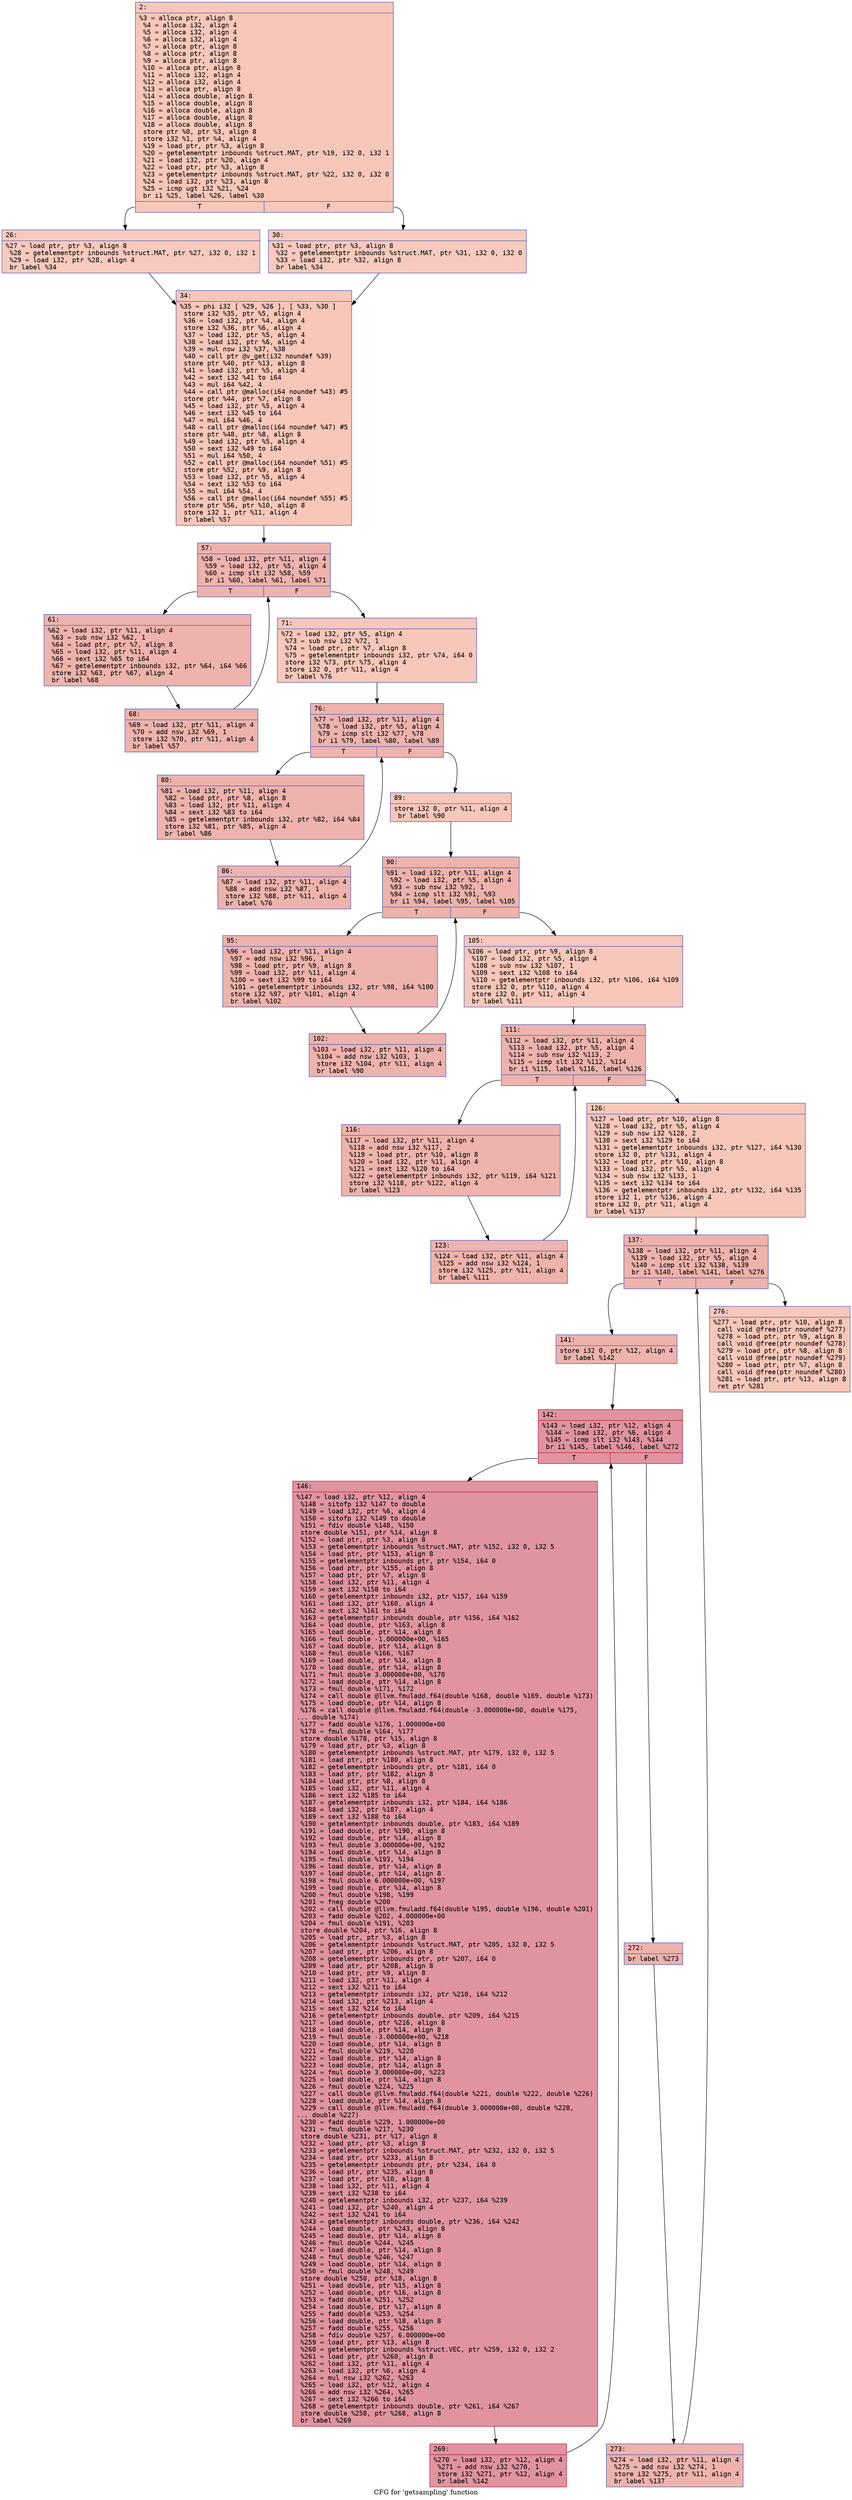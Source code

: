 digraph "CFG for 'getsampling' function" {
	label="CFG for 'getsampling' function";

	Node0x600002c153b0 [shape=record,color="#3d50c3ff", style=filled, fillcolor="#ec7f6370" fontname="Courier",label="{2:\l|  %3 = alloca ptr, align 8\l  %4 = alloca i32, align 4\l  %5 = alloca i32, align 4\l  %6 = alloca i32, align 4\l  %7 = alloca ptr, align 8\l  %8 = alloca ptr, align 8\l  %9 = alloca ptr, align 8\l  %10 = alloca ptr, align 8\l  %11 = alloca i32, align 4\l  %12 = alloca i32, align 4\l  %13 = alloca ptr, align 8\l  %14 = alloca double, align 8\l  %15 = alloca double, align 8\l  %16 = alloca double, align 8\l  %17 = alloca double, align 8\l  %18 = alloca double, align 8\l  store ptr %0, ptr %3, align 8\l  store i32 %1, ptr %4, align 4\l  %19 = load ptr, ptr %3, align 8\l  %20 = getelementptr inbounds %struct.MAT, ptr %19, i32 0, i32 1\l  %21 = load i32, ptr %20, align 4\l  %22 = load ptr, ptr %3, align 8\l  %23 = getelementptr inbounds %struct.MAT, ptr %22, i32 0, i32 0\l  %24 = load i32, ptr %23, align 8\l  %25 = icmp ugt i32 %21, %24\l  br i1 %25, label %26, label %30\l|{<s0>T|<s1>F}}"];
	Node0x600002c153b0:s0 -> Node0x600002c15400[tooltip="2 -> 26\nProbability 50.00%" ];
	Node0x600002c153b0:s1 -> Node0x600002c15450[tooltip="2 -> 30\nProbability 50.00%" ];
	Node0x600002c15400 [shape=record,color="#3d50c3ff", style=filled, fillcolor="#ef886b70" fontname="Courier",label="{26:\l|  %27 = load ptr, ptr %3, align 8\l  %28 = getelementptr inbounds %struct.MAT, ptr %27, i32 0, i32 1\l  %29 = load i32, ptr %28, align 4\l  br label %34\l}"];
	Node0x600002c15400 -> Node0x600002c154a0[tooltip="26 -> 34\nProbability 100.00%" ];
	Node0x600002c15450 [shape=record,color="#3d50c3ff", style=filled, fillcolor="#ef886b70" fontname="Courier",label="{30:\l|  %31 = load ptr, ptr %3, align 8\l  %32 = getelementptr inbounds %struct.MAT, ptr %31, i32 0, i32 0\l  %33 = load i32, ptr %32, align 8\l  br label %34\l}"];
	Node0x600002c15450 -> Node0x600002c154a0[tooltip="30 -> 34\nProbability 100.00%" ];
	Node0x600002c154a0 [shape=record,color="#3d50c3ff", style=filled, fillcolor="#ec7f6370" fontname="Courier",label="{34:\l|  %35 = phi i32 [ %29, %26 ], [ %33, %30 ]\l  store i32 %35, ptr %5, align 4\l  %36 = load i32, ptr %4, align 4\l  store i32 %36, ptr %6, align 4\l  %37 = load i32, ptr %5, align 4\l  %38 = load i32, ptr %6, align 4\l  %39 = mul nsw i32 %37, %38\l  %40 = call ptr @v_get(i32 noundef %39)\l  store ptr %40, ptr %13, align 8\l  %41 = load i32, ptr %5, align 4\l  %42 = sext i32 %41 to i64\l  %43 = mul i64 %42, 4\l  %44 = call ptr @malloc(i64 noundef %43) #5\l  store ptr %44, ptr %7, align 8\l  %45 = load i32, ptr %5, align 4\l  %46 = sext i32 %45 to i64\l  %47 = mul i64 %46, 4\l  %48 = call ptr @malloc(i64 noundef %47) #5\l  store ptr %48, ptr %8, align 8\l  %49 = load i32, ptr %5, align 4\l  %50 = sext i32 %49 to i64\l  %51 = mul i64 %50, 4\l  %52 = call ptr @malloc(i64 noundef %51) #5\l  store ptr %52, ptr %9, align 8\l  %53 = load i32, ptr %5, align 4\l  %54 = sext i32 %53 to i64\l  %55 = mul i64 %54, 4\l  %56 = call ptr @malloc(i64 noundef %55) #5\l  store ptr %56, ptr %10, align 8\l  store i32 1, ptr %11, align 4\l  br label %57\l}"];
	Node0x600002c154a0 -> Node0x600002c154f0[tooltip="34 -> 57\nProbability 100.00%" ];
	Node0x600002c154f0 [shape=record,color="#3d50c3ff", style=filled, fillcolor="#d6524470" fontname="Courier",label="{57:\l|  %58 = load i32, ptr %11, align 4\l  %59 = load i32, ptr %5, align 4\l  %60 = icmp slt i32 %58, %59\l  br i1 %60, label %61, label %71\l|{<s0>T|<s1>F}}"];
	Node0x600002c154f0:s0 -> Node0x600002c15540[tooltip="57 -> 61\nProbability 96.88%" ];
	Node0x600002c154f0:s1 -> Node0x600002c155e0[tooltip="57 -> 71\nProbability 3.12%" ];
	Node0x600002c15540 [shape=record,color="#3d50c3ff", style=filled, fillcolor="#d6524470" fontname="Courier",label="{61:\l|  %62 = load i32, ptr %11, align 4\l  %63 = sub nsw i32 %62, 1\l  %64 = load ptr, ptr %7, align 8\l  %65 = load i32, ptr %11, align 4\l  %66 = sext i32 %65 to i64\l  %67 = getelementptr inbounds i32, ptr %64, i64 %66\l  store i32 %63, ptr %67, align 4\l  br label %68\l}"];
	Node0x600002c15540 -> Node0x600002c15590[tooltip="61 -> 68\nProbability 100.00%" ];
	Node0x600002c15590 [shape=record,color="#3d50c3ff", style=filled, fillcolor="#d6524470" fontname="Courier",label="{68:\l|  %69 = load i32, ptr %11, align 4\l  %70 = add nsw i32 %69, 1\l  store i32 %70, ptr %11, align 4\l  br label %57\l}"];
	Node0x600002c15590 -> Node0x600002c154f0[tooltip="68 -> 57\nProbability 100.00%" ];
	Node0x600002c155e0 [shape=record,color="#3d50c3ff", style=filled, fillcolor="#ec7f6370" fontname="Courier",label="{71:\l|  %72 = load i32, ptr %5, align 4\l  %73 = sub nsw i32 %72, 1\l  %74 = load ptr, ptr %7, align 8\l  %75 = getelementptr inbounds i32, ptr %74, i64 0\l  store i32 %73, ptr %75, align 4\l  store i32 0, ptr %11, align 4\l  br label %76\l}"];
	Node0x600002c155e0 -> Node0x600002c15630[tooltip="71 -> 76\nProbability 100.00%" ];
	Node0x600002c15630 [shape=record,color="#3d50c3ff", style=filled, fillcolor="#d6524470" fontname="Courier",label="{76:\l|  %77 = load i32, ptr %11, align 4\l  %78 = load i32, ptr %5, align 4\l  %79 = icmp slt i32 %77, %78\l  br i1 %79, label %80, label %89\l|{<s0>T|<s1>F}}"];
	Node0x600002c15630:s0 -> Node0x600002c15680[tooltip="76 -> 80\nProbability 96.88%" ];
	Node0x600002c15630:s1 -> Node0x600002c15720[tooltip="76 -> 89\nProbability 3.12%" ];
	Node0x600002c15680 [shape=record,color="#3d50c3ff", style=filled, fillcolor="#d6524470" fontname="Courier",label="{80:\l|  %81 = load i32, ptr %11, align 4\l  %82 = load ptr, ptr %8, align 8\l  %83 = load i32, ptr %11, align 4\l  %84 = sext i32 %83 to i64\l  %85 = getelementptr inbounds i32, ptr %82, i64 %84\l  store i32 %81, ptr %85, align 4\l  br label %86\l}"];
	Node0x600002c15680 -> Node0x600002c156d0[tooltip="80 -> 86\nProbability 100.00%" ];
	Node0x600002c156d0 [shape=record,color="#3d50c3ff", style=filled, fillcolor="#d6524470" fontname="Courier",label="{86:\l|  %87 = load i32, ptr %11, align 4\l  %88 = add nsw i32 %87, 1\l  store i32 %88, ptr %11, align 4\l  br label %76\l}"];
	Node0x600002c156d0 -> Node0x600002c15630[tooltip="86 -> 76\nProbability 100.00%" ];
	Node0x600002c15720 [shape=record,color="#3d50c3ff", style=filled, fillcolor="#ec7f6370" fontname="Courier",label="{89:\l|  store i32 0, ptr %11, align 4\l  br label %90\l}"];
	Node0x600002c15720 -> Node0x600002c15770[tooltip="89 -> 90\nProbability 100.00%" ];
	Node0x600002c15770 [shape=record,color="#3d50c3ff", style=filled, fillcolor="#d6524470" fontname="Courier",label="{90:\l|  %91 = load i32, ptr %11, align 4\l  %92 = load i32, ptr %5, align 4\l  %93 = sub nsw i32 %92, 1\l  %94 = icmp slt i32 %91, %93\l  br i1 %94, label %95, label %105\l|{<s0>T|<s1>F}}"];
	Node0x600002c15770:s0 -> Node0x600002c157c0[tooltip="90 -> 95\nProbability 96.88%" ];
	Node0x600002c15770:s1 -> Node0x600002c15860[tooltip="90 -> 105\nProbability 3.12%" ];
	Node0x600002c157c0 [shape=record,color="#3d50c3ff", style=filled, fillcolor="#d6524470" fontname="Courier",label="{95:\l|  %96 = load i32, ptr %11, align 4\l  %97 = add nsw i32 %96, 1\l  %98 = load ptr, ptr %9, align 8\l  %99 = load i32, ptr %11, align 4\l  %100 = sext i32 %99 to i64\l  %101 = getelementptr inbounds i32, ptr %98, i64 %100\l  store i32 %97, ptr %101, align 4\l  br label %102\l}"];
	Node0x600002c157c0 -> Node0x600002c15810[tooltip="95 -> 102\nProbability 100.00%" ];
	Node0x600002c15810 [shape=record,color="#3d50c3ff", style=filled, fillcolor="#d6524470" fontname="Courier",label="{102:\l|  %103 = load i32, ptr %11, align 4\l  %104 = add nsw i32 %103, 1\l  store i32 %104, ptr %11, align 4\l  br label %90\l}"];
	Node0x600002c15810 -> Node0x600002c15770[tooltip="102 -> 90\nProbability 100.00%" ];
	Node0x600002c15860 [shape=record,color="#3d50c3ff", style=filled, fillcolor="#ec7f6370" fontname="Courier",label="{105:\l|  %106 = load ptr, ptr %9, align 8\l  %107 = load i32, ptr %5, align 4\l  %108 = sub nsw i32 %107, 1\l  %109 = sext i32 %108 to i64\l  %110 = getelementptr inbounds i32, ptr %106, i64 %109\l  store i32 0, ptr %110, align 4\l  store i32 0, ptr %11, align 4\l  br label %111\l}"];
	Node0x600002c15860 -> Node0x600002c158b0[tooltip="105 -> 111\nProbability 100.00%" ];
	Node0x600002c158b0 [shape=record,color="#3d50c3ff", style=filled, fillcolor="#d6524470" fontname="Courier",label="{111:\l|  %112 = load i32, ptr %11, align 4\l  %113 = load i32, ptr %5, align 4\l  %114 = sub nsw i32 %113, 2\l  %115 = icmp slt i32 %112, %114\l  br i1 %115, label %116, label %126\l|{<s0>T|<s1>F}}"];
	Node0x600002c158b0:s0 -> Node0x600002c15900[tooltip="111 -> 116\nProbability 96.88%" ];
	Node0x600002c158b0:s1 -> Node0x600002c159a0[tooltip="111 -> 126\nProbability 3.12%" ];
	Node0x600002c15900 [shape=record,color="#3d50c3ff", style=filled, fillcolor="#d6524470" fontname="Courier",label="{116:\l|  %117 = load i32, ptr %11, align 4\l  %118 = add nsw i32 %117, 2\l  %119 = load ptr, ptr %10, align 8\l  %120 = load i32, ptr %11, align 4\l  %121 = sext i32 %120 to i64\l  %122 = getelementptr inbounds i32, ptr %119, i64 %121\l  store i32 %118, ptr %122, align 4\l  br label %123\l}"];
	Node0x600002c15900 -> Node0x600002c15950[tooltip="116 -> 123\nProbability 100.00%" ];
	Node0x600002c15950 [shape=record,color="#3d50c3ff", style=filled, fillcolor="#d6524470" fontname="Courier",label="{123:\l|  %124 = load i32, ptr %11, align 4\l  %125 = add nsw i32 %124, 1\l  store i32 %125, ptr %11, align 4\l  br label %111\l}"];
	Node0x600002c15950 -> Node0x600002c158b0[tooltip="123 -> 111\nProbability 100.00%" ];
	Node0x600002c159a0 [shape=record,color="#3d50c3ff", style=filled, fillcolor="#ec7f6370" fontname="Courier",label="{126:\l|  %127 = load ptr, ptr %10, align 8\l  %128 = load i32, ptr %5, align 4\l  %129 = sub nsw i32 %128, 2\l  %130 = sext i32 %129 to i64\l  %131 = getelementptr inbounds i32, ptr %127, i64 %130\l  store i32 0, ptr %131, align 4\l  %132 = load ptr, ptr %10, align 8\l  %133 = load i32, ptr %5, align 4\l  %134 = sub nsw i32 %133, 1\l  %135 = sext i32 %134 to i64\l  %136 = getelementptr inbounds i32, ptr %132, i64 %135\l  store i32 1, ptr %136, align 4\l  store i32 0, ptr %11, align 4\l  br label %137\l}"];
	Node0x600002c159a0 -> Node0x600002c159f0[tooltip="126 -> 137\nProbability 100.00%" ];
	Node0x600002c159f0 [shape=record,color="#3d50c3ff", style=filled, fillcolor="#d6524470" fontname="Courier",label="{137:\l|  %138 = load i32, ptr %11, align 4\l  %139 = load i32, ptr %5, align 4\l  %140 = icmp slt i32 %138, %139\l  br i1 %140, label %141, label %276\l|{<s0>T|<s1>F}}"];
	Node0x600002c159f0:s0 -> Node0x600002c15a40[tooltip="137 -> 141\nProbability 96.88%" ];
	Node0x600002c159f0:s1 -> Node0x600002c15c20[tooltip="137 -> 276\nProbability 3.12%" ];
	Node0x600002c15a40 [shape=record,color="#3d50c3ff", style=filled, fillcolor="#d6524470" fontname="Courier",label="{141:\l|  store i32 0, ptr %12, align 4\l  br label %142\l}"];
	Node0x600002c15a40 -> Node0x600002c15a90[tooltip="141 -> 142\nProbability 100.00%" ];
	Node0x600002c15a90 [shape=record,color="#b70d28ff", style=filled, fillcolor="#b70d2870" fontname="Courier",label="{142:\l|  %143 = load i32, ptr %12, align 4\l  %144 = load i32, ptr %6, align 4\l  %145 = icmp slt i32 %143, %144\l  br i1 %145, label %146, label %272\l|{<s0>T|<s1>F}}"];
	Node0x600002c15a90:s0 -> Node0x600002c15ae0[tooltip="142 -> 146\nProbability 96.88%" ];
	Node0x600002c15a90:s1 -> Node0x600002c15b80[tooltip="142 -> 272\nProbability 3.12%" ];
	Node0x600002c15ae0 [shape=record,color="#b70d28ff", style=filled, fillcolor="#b70d2870" fontname="Courier",label="{146:\l|  %147 = load i32, ptr %12, align 4\l  %148 = sitofp i32 %147 to double\l  %149 = load i32, ptr %6, align 4\l  %150 = sitofp i32 %149 to double\l  %151 = fdiv double %148, %150\l  store double %151, ptr %14, align 8\l  %152 = load ptr, ptr %3, align 8\l  %153 = getelementptr inbounds %struct.MAT, ptr %152, i32 0, i32 5\l  %154 = load ptr, ptr %153, align 8\l  %155 = getelementptr inbounds ptr, ptr %154, i64 0\l  %156 = load ptr, ptr %155, align 8\l  %157 = load ptr, ptr %7, align 8\l  %158 = load i32, ptr %11, align 4\l  %159 = sext i32 %158 to i64\l  %160 = getelementptr inbounds i32, ptr %157, i64 %159\l  %161 = load i32, ptr %160, align 4\l  %162 = sext i32 %161 to i64\l  %163 = getelementptr inbounds double, ptr %156, i64 %162\l  %164 = load double, ptr %163, align 8\l  %165 = load double, ptr %14, align 8\l  %166 = fmul double -1.000000e+00, %165\l  %167 = load double, ptr %14, align 8\l  %168 = fmul double %166, %167\l  %169 = load double, ptr %14, align 8\l  %170 = load double, ptr %14, align 8\l  %171 = fmul double 3.000000e+00, %170\l  %172 = load double, ptr %14, align 8\l  %173 = fmul double %171, %172\l  %174 = call double @llvm.fmuladd.f64(double %168, double %169, double %173)\l  %175 = load double, ptr %14, align 8\l  %176 = call double @llvm.fmuladd.f64(double -3.000000e+00, double %175,\l... double %174)\l  %177 = fadd double %176, 1.000000e+00\l  %178 = fmul double %164, %177\l  store double %178, ptr %15, align 8\l  %179 = load ptr, ptr %3, align 8\l  %180 = getelementptr inbounds %struct.MAT, ptr %179, i32 0, i32 5\l  %181 = load ptr, ptr %180, align 8\l  %182 = getelementptr inbounds ptr, ptr %181, i64 0\l  %183 = load ptr, ptr %182, align 8\l  %184 = load ptr, ptr %8, align 8\l  %185 = load i32, ptr %11, align 4\l  %186 = sext i32 %185 to i64\l  %187 = getelementptr inbounds i32, ptr %184, i64 %186\l  %188 = load i32, ptr %187, align 4\l  %189 = sext i32 %188 to i64\l  %190 = getelementptr inbounds double, ptr %183, i64 %189\l  %191 = load double, ptr %190, align 8\l  %192 = load double, ptr %14, align 8\l  %193 = fmul double 3.000000e+00, %192\l  %194 = load double, ptr %14, align 8\l  %195 = fmul double %193, %194\l  %196 = load double, ptr %14, align 8\l  %197 = load double, ptr %14, align 8\l  %198 = fmul double 6.000000e+00, %197\l  %199 = load double, ptr %14, align 8\l  %200 = fmul double %198, %199\l  %201 = fneg double %200\l  %202 = call double @llvm.fmuladd.f64(double %195, double %196, double %201)\l  %203 = fadd double %202, 4.000000e+00\l  %204 = fmul double %191, %203\l  store double %204, ptr %16, align 8\l  %205 = load ptr, ptr %3, align 8\l  %206 = getelementptr inbounds %struct.MAT, ptr %205, i32 0, i32 5\l  %207 = load ptr, ptr %206, align 8\l  %208 = getelementptr inbounds ptr, ptr %207, i64 0\l  %209 = load ptr, ptr %208, align 8\l  %210 = load ptr, ptr %9, align 8\l  %211 = load i32, ptr %11, align 4\l  %212 = sext i32 %211 to i64\l  %213 = getelementptr inbounds i32, ptr %210, i64 %212\l  %214 = load i32, ptr %213, align 4\l  %215 = sext i32 %214 to i64\l  %216 = getelementptr inbounds double, ptr %209, i64 %215\l  %217 = load double, ptr %216, align 8\l  %218 = load double, ptr %14, align 8\l  %219 = fmul double -3.000000e+00, %218\l  %220 = load double, ptr %14, align 8\l  %221 = fmul double %219, %220\l  %222 = load double, ptr %14, align 8\l  %223 = load double, ptr %14, align 8\l  %224 = fmul double 3.000000e+00, %223\l  %225 = load double, ptr %14, align 8\l  %226 = fmul double %224, %225\l  %227 = call double @llvm.fmuladd.f64(double %221, double %222, double %226)\l  %228 = load double, ptr %14, align 8\l  %229 = call double @llvm.fmuladd.f64(double 3.000000e+00, double %228,\l... double %227)\l  %230 = fadd double %229, 1.000000e+00\l  %231 = fmul double %217, %230\l  store double %231, ptr %17, align 8\l  %232 = load ptr, ptr %3, align 8\l  %233 = getelementptr inbounds %struct.MAT, ptr %232, i32 0, i32 5\l  %234 = load ptr, ptr %233, align 8\l  %235 = getelementptr inbounds ptr, ptr %234, i64 0\l  %236 = load ptr, ptr %235, align 8\l  %237 = load ptr, ptr %10, align 8\l  %238 = load i32, ptr %11, align 4\l  %239 = sext i32 %238 to i64\l  %240 = getelementptr inbounds i32, ptr %237, i64 %239\l  %241 = load i32, ptr %240, align 4\l  %242 = sext i32 %241 to i64\l  %243 = getelementptr inbounds double, ptr %236, i64 %242\l  %244 = load double, ptr %243, align 8\l  %245 = load double, ptr %14, align 8\l  %246 = fmul double %244, %245\l  %247 = load double, ptr %14, align 8\l  %248 = fmul double %246, %247\l  %249 = load double, ptr %14, align 8\l  %250 = fmul double %248, %249\l  store double %250, ptr %18, align 8\l  %251 = load double, ptr %15, align 8\l  %252 = load double, ptr %16, align 8\l  %253 = fadd double %251, %252\l  %254 = load double, ptr %17, align 8\l  %255 = fadd double %253, %254\l  %256 = load double, ptr %18, align 8\l  %257 = fadd double %255, %256\l  %258 = fdiv double %257, 6.000000e+00\l  %259 = load ptr, ptr %13, align 8\l  %260 = getelementptr inbounds %struct.VEC, ptr %259, i32 0, i32 2\l  %261 = load ptr, ptr %260, align 8\l  %262 = load i32, ptr %11, align 4\l  %263 = load i32, ptr %6, align 4\l  %264 = mul nsw i32 %262, %263\l  %265 = load i32, ptr %12, align 4\l  %266 = add nsw i32 %264, %265\l  %267 = sext i32 %266 to i64\l  %268 = getelementptr inbounds double, ptr %261, i64 %267\l  store double %258, ptr %268, align 8\l  br label %269\l}"];
	Node0x600002c15ae0 -> Node0x600002c15b30[tooltip="146 -> 269\nProbability 100.00%" ];
	Node0x600002c15b30 [shape=record,color="#b70d28ff", style=filled, fillcolor="#b70d2870" fontname="Courier",label="{269:\l|  %270 = load i32, ptr %12, align 4\l  %271 = add nsw i32 %270, 1\l  store i32 %271, ptr %12, align 4\l  br label %142\l}"];
	Node0x600002c15b30 -> Node0x600002c15a90[tooltip="269 -> 142\nProbability 100.00%" ];
	Node0x600002c15b80 [shape=record,color="#3d50c3ff", style=filled, fillcolor="#d6524470" fontname="Courier",label="{272:\l|  br label %273\l}"];
	Node0x600002c15b80 -> Node0x600002c15bd0[tooltip="272 -> 273\nProbability 100.00%" ];
	Node0x600002c15bd0 [shape=record,color="#3d50c3ff", style=filled, fillcolor="#d6524470" fontname="Courier",label="{273:\l|  %274 = load i32, ptr %11, align 4\l  %275 = add nsw i32 %274, 1\l  store i32 %275, ptr %11, align 4\l  br label %137\l}"];
	Node0x600002c15bd0 -> Node0x600002c159f0[tooltip="273 -> 137\nProbability 100.00%" ];
	Node0x600002c15c20 [shape=record,color="#3d50c3ff", style=filled, fillcolor="#ec7f6370" fontname="Courier",label="{276:\l|  %277 = load ptr, ptr %10, align 8\l  call void @free(ptr noundef %277)\l  %278 = load ptr, ptr %9, align 8\l  call void @free(ptr noundef %278)\l  %279 = load ptr, ptr %8, align 8\l  call void @free(ptr noundef %279)\l  %280 = load ptr, ptr %7, align 8\l  call void @free(ptr noundef %280)\l  %281 = load ptr, ptr %13, align 8\l  ret ptr %281\l}"];
}
